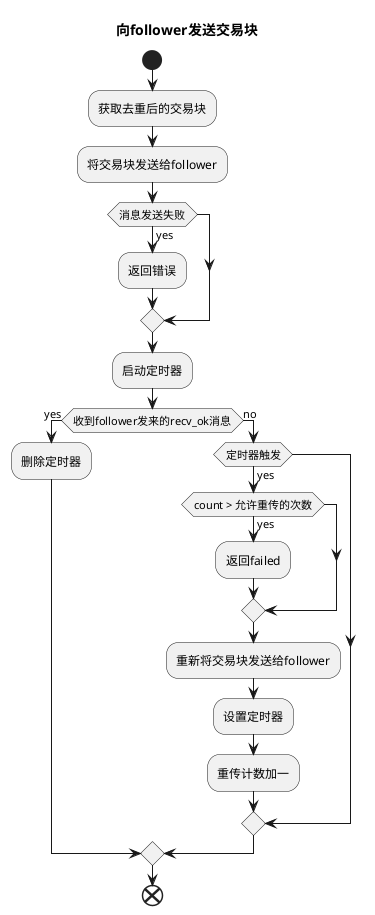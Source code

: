 @startuml
title  向follower发送交易块
start
:获取去重后的交易块;
:将交易块发送给follower;
if (消息发送失败) then (yes)
    :返回错误;
endif
:启动定时器;
if (收到follower发来的recv_ok消息)then (yes)
    :删除定时器;
else (no)
    if(定时器触发) then (yes)
        if (count > 允许重传的次数) then (yes)
            :返回failed;
        endif
        :重新将交易块发送给follower;
        :设置定时器;
        :重传计数加一;
    endif
endif
end
@enduml